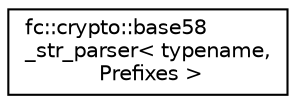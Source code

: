 digraph "Graphical Class Hierarchy"
{
  edge [fontname="Helvetica",fontsize="10",labelfontname="Helvetica",labelfontsize="10"];
  node [fontname="Helvetica",fontsize="10",shape=record];
  rankdir="LR";
  Node0 [label="fc::crypto::base58\l_str_parser\< typename,\l Prefixes \>",height=0.2,width=0.4,color="black", fillcolor="white", style="filled",URL="$structfc_1_1crypto_1_1base58__str__parser.html"];
}
